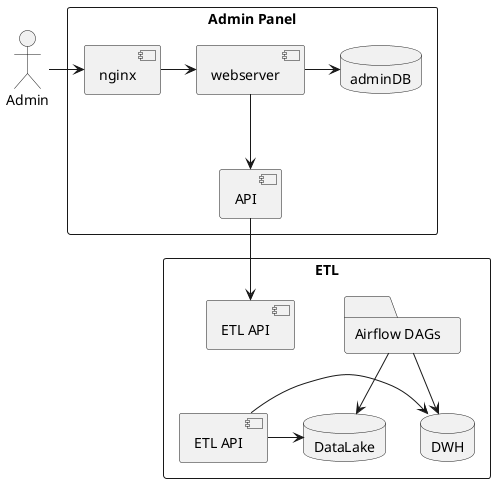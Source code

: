 @startuml
actor Admin
rectangle "Admin Panel" as AP {
	[nginx]
	[webserver]
	[API]
	database adminDB

	Admin -> nginx
	nginx -> webserver
	webserver -> adminDB
	webserver --> API
}
rectangle ETL {
	folder "Airflow DAGs" as dag
	[ETL API] as airflow
	API --> [ETL API]


	database DataLake
	database DWH

	airflow -> DWH
	airflow -> DataLake

	dag --> DataLake
	dag --> DWH
}
@enduml